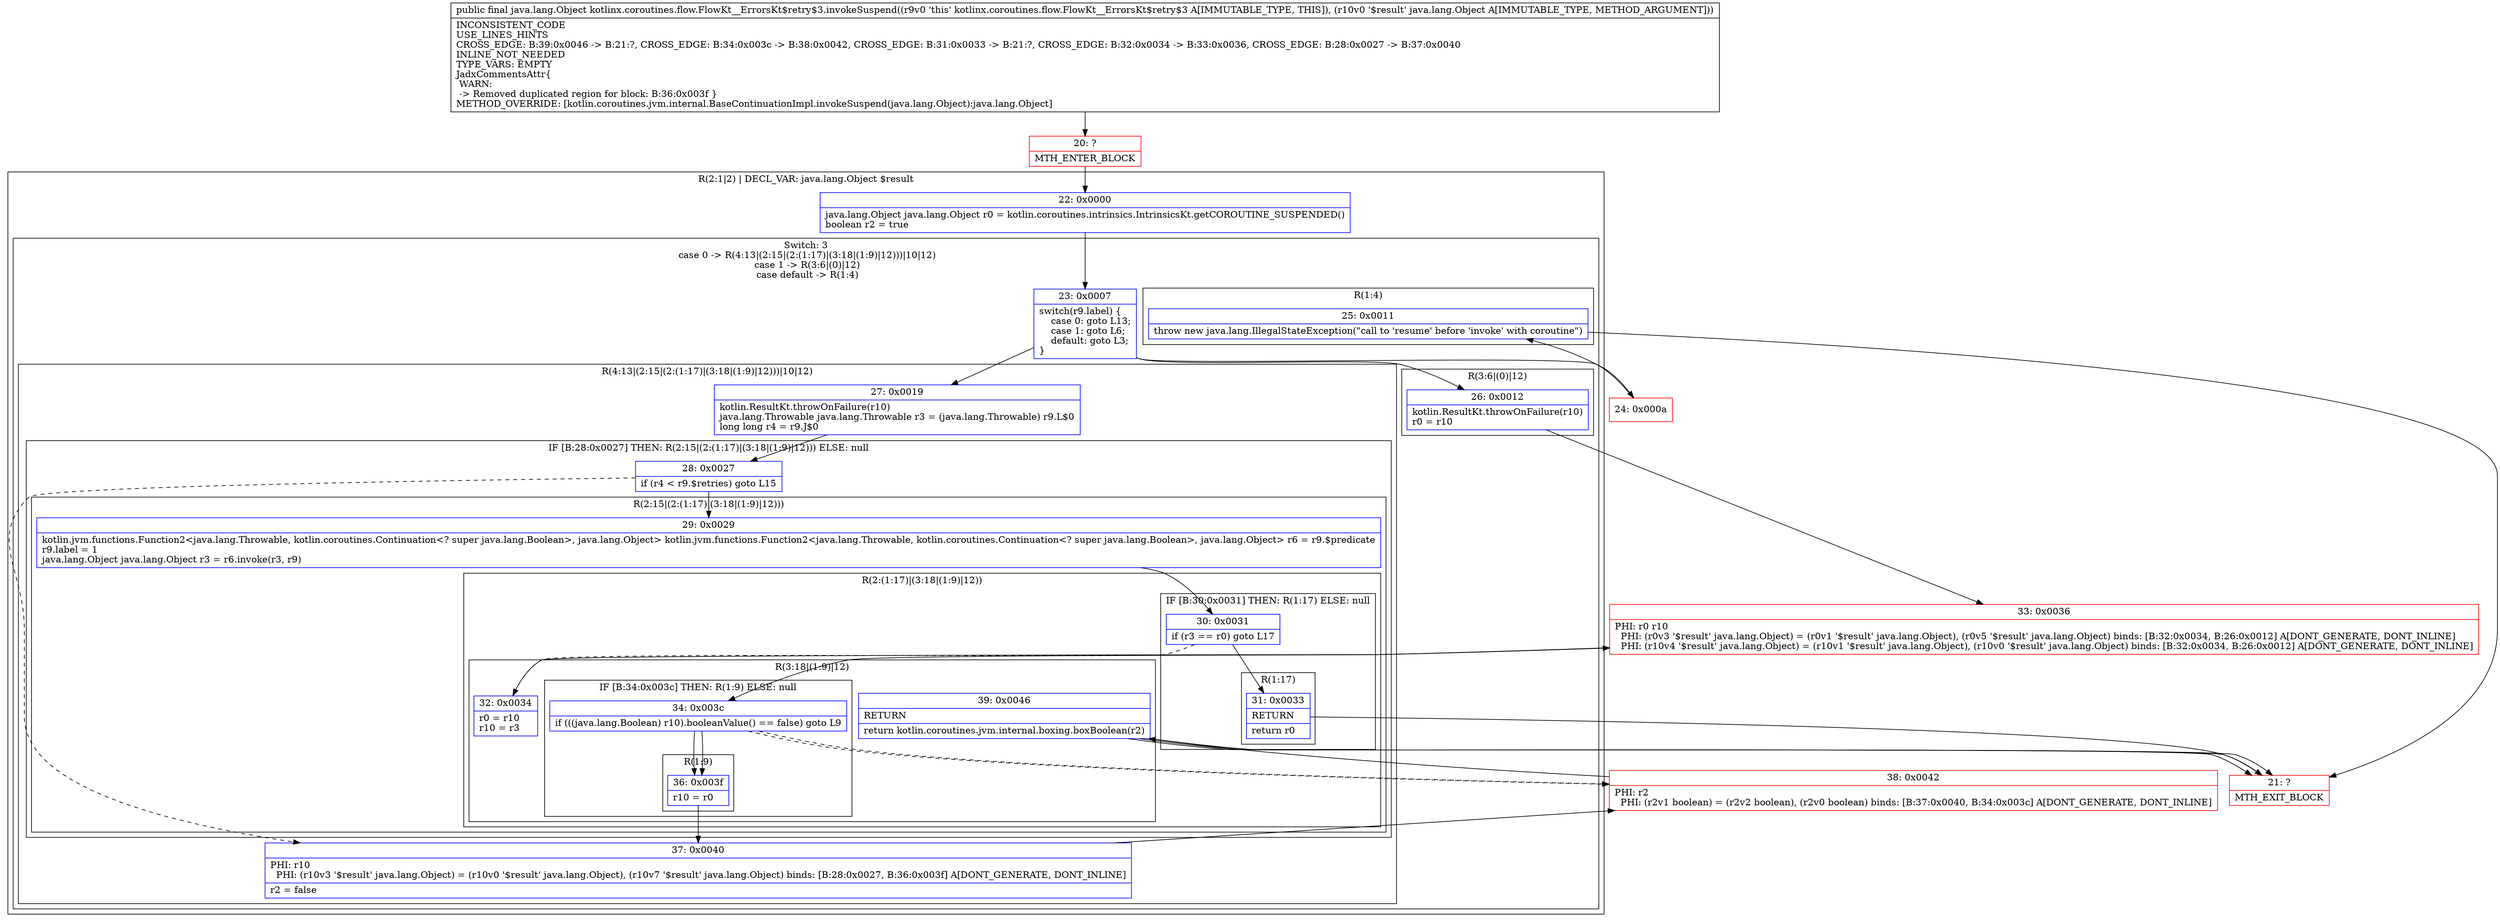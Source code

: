 digraph "CFG forkotlinx.coroutines.flow.FlowKt__ErrorsKt$retry$3.invokeSuspend(Ljava\/lang\/Object;)Ljava\/lang\/Object;" {
subgraph cluster_Region_719994172 {
label = "R(2:1|2) | DECL_VAR: java.lang.Object $result\l";
node [shape=record,color=blue];
Node_22 [shape=record,label="{22\:\ 0x0000|java.lang.Object java.lang.Object r0 = kotlin.coroutines.intrinsics.IntrinsicsKt.getCOROUTINE_SUSPENDED()\lboolean r2 = true\l}"];
subgraph cluster_SwitchRegion_1432296569 {
label = "Switch: 3
 case 0 -> R(4:13|(2:15|(2:(1:17)|(3:18|(1:9)|12)))|10|12)
 case 1 -> R(3:6|(0)|12)
 case default -> R(1:4)";
node [shape=record,color=blue];
Node_23 [shape=record,label="{23\:\ 0x0007|switch(r9.label) \{\l    case 0: goto L13;\l    case 1: goto L6;\l    default: goto L3;\l\}\l}"];
subgraph cluster_Region_1734607400 {
label = "R(4:13|(2:15|(2:(1:17)|(3:18|(1:9)|12)))|10|12)";
node [shape=record,color=blue];
Node_27 [shape=record,label="{27\:\ 0x0019|kotlin.ResultKt.throwOnFailure(r10)\ljava.lang.Throwable java.lang.Throwable r3 = (java.lang.Throwable) r9.L$0\llong long r4 = r9.J$0\l}"];
subgraph cluster_IfRegion_725225079 {
label = "IF [B:28:0x0027] THEN: R(2:15|(2:(1:17)|(3:18|(1:9)|12))) ELSE: null";
node [shape=record,color=blue];
Node_28 [shape=record,label="{28\:\ 0x0027|if (r4 \< r9.$retries) goto L15\l}"];
subgraph cluster_Region_1812477084 {
label = "R(2:15|(2:(1:17)|(3:18|(1:9)|12)))";
node [shape=record,color=blue];
Node_29 [shape=record,label="{29\:\ 0x0029|kotlin.jvm.functions.Function2\<java.lang.Throwable, kotlin.coroutines.Continuation\<? super java.lang.Boolean\>, java.lang.Object\> kotlin.jvm.functions.Function2\<java.lang.Throwable, kotlin.coroutines.Continuation\<? super java.lang.Boolean\>, java.lang.Object\> r6 = r9.$predicate\lr9.label = 1\ljava.lang.Object java.lang.Object r3 = r6.invoke(r3, r9)\l}"];
subgraph cluster_Region_555852302 {
label = "R(2:(1:17)|(3:18|(1:9)|12))";
node [shape=record,color=blue];
subgraph cluster_IfRegion_368316576 {
label = "IF [B:30:0x0031] THEN: R(1:17) ELSE: null";
node [shape=record,color=blue];
Node_30 [shape=record,label="{30\:\ 0x0031|if (r3 == r0) goto L17\l}"];
subgraph cluster_Region_1692679735 {
label = "R(1:17)";
node [shape=record,color=blue];
Node_31 [shape=record,label="{31\:\ 0x0033|RETURN\l|return r0\l}"];
}
}
subgraph cluster_Region_480038949 {
label = "R(3:18|(1:9)|12)";
node [shape=record,color=blue];
Node_32 [shape=record,label="{32\:\ 0x0034|r0 = r10\lr10 = r3\l}"];
subgraph cluster_IfRegion_1938242518 {
label = "IF [B:34:0x003c] THEN: R(1:9) ELSE: null";
node [shape=record,color=blue];
Node_34 [shape=record,label="{34\:\ 0x003c|if (((java.lang.Boolean) r10).booleanValue() == false) goto L9\l}"];
subgraph cluster_Region_1301408009 {
label = "R(1:9)";
node [shape=record,color=blue];
Node_36 [shape=record,label="{36\:\ 0x003f|r10 = r0\l}"];
}
}
Node_39 [shape=record,label="{39\:\ 0x0046|RETURN\l|return kotlin.coroutines.jvm.internal.boxing.boxBoolean(r2)\l}"];
}
}
}
}
Node_37 [shape=record,label="{37\:\ 0x0040|PHI: r10 \l  PHI: (r10v3 '$result' java.lang.Object) = (r10v0 '$result' java.lang.Object), (r10v7 '$result' java.lang.Object) binds: [B:28:0x0027, B:36:0x003f] A[DONT_GENERATE, DONT_INLINE]\l|r2 = false\l}"];
Node_39 [shape=record,label="{39\:\ 0x0046|RETURN\l|return kotlin.coroutines.jvm.internal.boxing.boxBoolean(r2)\l}"];
}
subgraph cluster_Region_693674502 {
label = "R(3:6|(0)|12)";
node [shape=record,color=blue];
Node_26 [shape=record,label="{26\:\ 0x0012|kotlin.ResultKt.throwOnFailure(r10)\lr0 = r10\l}"];
subgraph cluster_IfRegion_1610651670 {
label = "IF [B:34:0x003c] THEN: R(0) ELSE: null";
node [shape=record,color=blue];
Node_34 [shape=record,label="{34\:\ 0x003c|if (((java.lang.Boolean) r10).booleanValue() == false) goto L9\l}"];
subgraph cluster_Region_1285384138 {
label = "R(0)";
node [shape=record,color=blue];
}
}
Node_39 [shape=record,label="{39\:\ 0x0046|RETURN\l|return kotlin.coroutines.jvm.internal.boxing.boxBoolean(r2)\l}"];
}
subgraph cluster_Region_101628932 {
label = "R(1:4)";
node [shape=record,color=blue];
Node_25 [shape=record,label="{25\:\ 0x0011|throw new java.lang.IllegalStateException(\"call to 'resume' before 'invoke' with coroutine\")\l}"];
}
}
}
Node_20 [shape=record,color=red,label="{20\:\ ?|MTH_ENTER_BLOCK\l}"];
Node_24 [shape=record,color=red,label="{24\:\ 0x000a}"];
Node_21 [shape=record,color=red,label="{21\:\ ?|MTH_EXIT_BLOCK\l}"];
Node_33 [shape=record,color=red,label="{33\:\ 0x0036|PHI: r0 r10 \l  PHI: (r0v3 '$result' java.lang.Object) = (r0v1 '$result' java.lang.Object), (r0v5 '$result' java.lang.Object) binds: [B:32:0x0034, B:26:0x0012] A[DONT_GENERATE, DONT_INLINE]\l  PHI: (r10v4 '$result' java.lang.Object) = (r10v1 '$result' java.lang.Object), (r10v0 '$result' java.lang.Object) binds: [B:32:0x0034, B:26:0x0012] A[DONT_GENERATE, DONT_INLINE]\l}"];
Node_38 [shape=record,color=red,label="{38\:\ 0x0042|PHI: r2 \l  PHI: (r2v1 boolean) = (r2v2 boolean), (r2v0 boolean) binds: [B:37:0x0040, B:34:0x003c] A[DONT_GENERATE, DONT_INLINE]\l}"];
MethodNode[shape=record,label="{public final java.lang.Object kotlinx.coroutines.flow.FlowKt__ErrorsKt$retry$3.invokeSuspend((r9v0 'this' kotlinx.coroutines.flow.FlowKt__ErrorsKt$retry$3 A[IMMUTABLE_TYPE, THIS]), (r10v0 '$result' java.lang.Object A[IMMUTABLE_TYPE, METHOD_ARGUMENT]))  | INCONSISTENT_CODE\lUSE_LINES_HINTS\lCROSS_EDGE: B:39:0x0046 \-\> B:21:?, CROSS_EDGE: B:34:0x003c \-\> B:38:0x0042, CROSS_EDGE: B:31:0x0033 \-\> B:21:?, CROSS_EDGE: B:32:0x0034 \-\> B:33:0x0036, CROSS_EDGE: B:28:0x0027 \-\> B:37:0x0040\lINLINE_NOT_NEEDED\lTYPE_VARS: EMPTY\lJadxCommentsAttr\{\l WARN: \l \-\> Removed duplicated region for block: B:36:0x003f \}\lMETHOD_OVERRIDE: [kotlin.coroutines.jvm.internal.BaseContinuationImpl.invokeSuspend(java.lang.Object):java.lang.Object]\l}"];
MethodNode -> Node_20;Node_22 -> Node_23;
Node_23 -> Node_24;
Node_23 -> Node_26;
Node_23 -> Node_27;
Node_27 -> Node_28;
Node_28 -> Node_29;
Node_28 -> Node_37[style=dashed];
Node_29 -> Node_30;
Node_30 -> Node_31;
Node_30 -> Node_32[style=dashed];
Node_31 -> Node_21;
Node_32 -> Node_33;
Node_34 -> Node_36;
Node_34 -> Node_38[style=dashed];
Node_36 -> Node_37;
Node_39 -> Node_21;
Node_37 -> Node_38;
Node_39 -> Node_21;
Node_26 -> Node_33;
Node_34 -> Node_36;
Node_34 -> Node_38[style=dashed];
Node_39 -> Node_21;
Node_25 -> Node_21;
Node_20 -> Node_22;
Node_24 -> Node_25;
Node_33 -> Node_34;
Node_38 -> Node_39;
}

